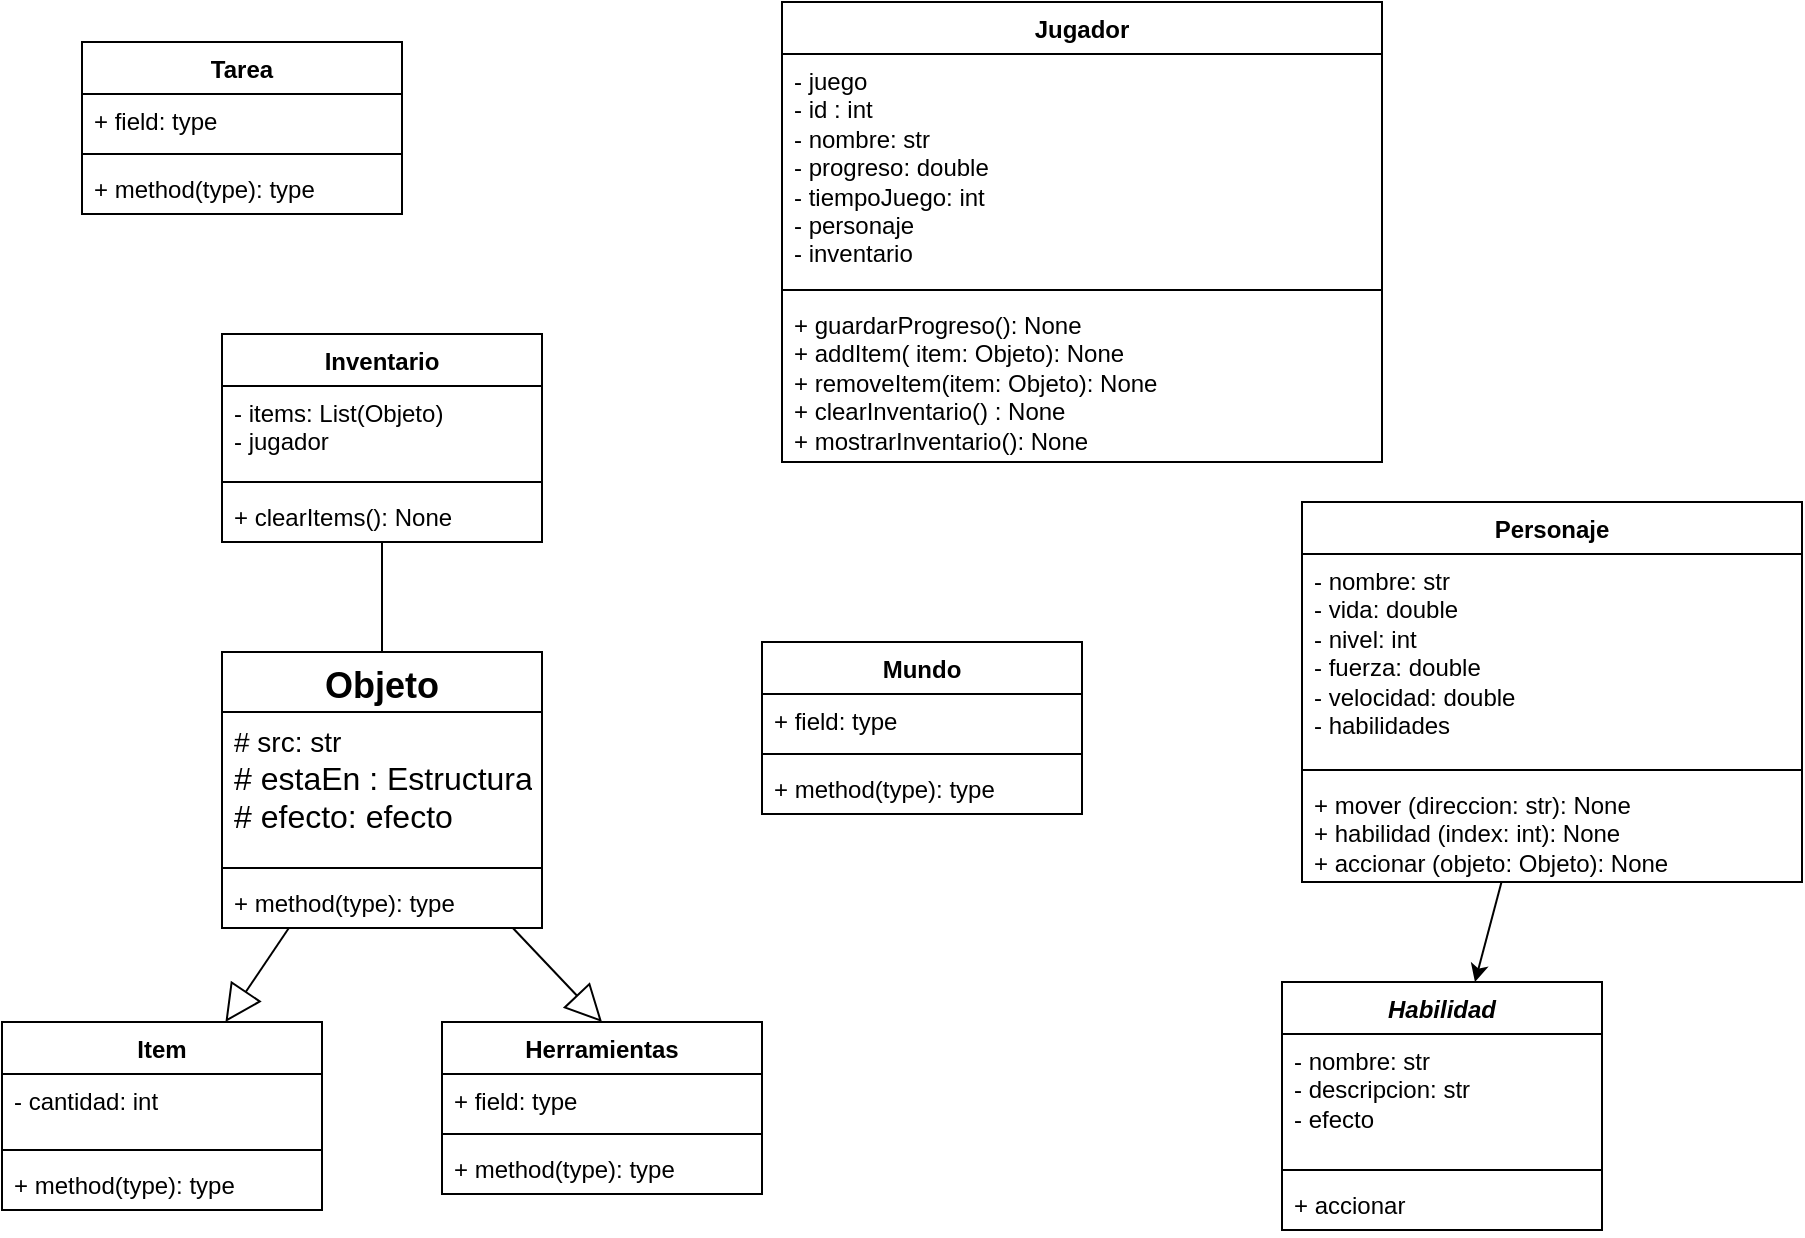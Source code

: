 <mxfile>
    <diagram id="dke46-hacF-GY7-L-80C" name="Generalidades">
        <mxGraphModel dx="474" dy="611" grid="1" gridSize="10" guides="1" tooltips="1" connect="1" arrows="1" fold="1" page="1" pageScale="1" pageWidth="1169" pageHeight="827" math="0" shadow="0">
            <root>
                <mxCell id="0"/>
                <mxCell id="1" parent="0"/>
                <mxCell id="2" value="Jugador&lt;div&gt;&lt;br&gt;&lt;/div&gt;" style="swimlane;fontStyle=1;align=center;verticalAlign=top;childLayout=stackLayout;horizontal=1;startSize=26;horizontalStack=0;resizeParent=1;resizeParentMax=0;resizeLast=0;collapsible=1;marginBottom=0;whiteSpace=wrap;html=1;" parent="1" vertex="1">
                    <mxGeometry x="400" y="20" width="300" height="230" as="geometry"/>
                </mxCell>
                <mxCell id="3" value="- juego&lt;div&gt;- id : int&lt;/div&gt;&lt;div&gt;- nombre: str&lt;/div&gt;&lt;div&gt;- progreso: double&lt;/div&gt;&lt;div&gt;- tiempoJuego: int&lt;/div&gt;&lt;div&gt;- personaje&lt;/div&gt;&lt;div&gt;- inventario&lt;/div&gt;" style="text;strokeColor=none;fillColor=none;align=left;verticalAlign=top;spacingLeft=4;spacingRight=4;overflow=hidden;rotatable=0;points=[[0,0.5],[1,0.5]];portConstraint=eastwest;whiteSpace=wrap;html=1;" parent="2" vertex="1">
                    <mxGeometry y="26" width="300" height="114" as="geometry"/>
                </mxCell>
                <mxCell id="4" value="" style="line;strokeWidth=1;fillColor=none;align=left;verticalAlign=middle;spacingTop=-1;spacingLeft=3;spacingRight=3;rotatable=0;labelPosition=right;points=[];portConstraint=eastwest;strokeColor=inherit;" parent="2" vertex="1">
                    <mxGeometry y="140" width="300" height="8" as="geometry"/>
                </mxCell>
                <mxCell id="5" value="+ guardarProgreso(): None&lt;div&gt;+ addItem( item: Objeto): None&lt;/div&gt;&lt;div&gt;+ removeItem(item: Objeto): None&lt;/div&gt;&lt;div&gt;+ clearInventario() : None&lt;/div&gt;&lt;div&gt;+ mostrarInventario(): None&lt;/div&gt;" style="text;strokeColor=none;fillColor=none;align=left;verticalAlign=top;spacingLeft=4;spacingRight=4;overflow=hidden;rotatable=0;points=[[0,0.5],[1,0.5]];portConstraint=eastwest;whiteSpace=wrap;html=1;" parent="2" vertex="1">
                    <mxGeometry y="148" width="300" height="82" as="geometry"/>
                </mxCell>
                <mxCell id="6" value="Tarea&lt;div&gt;&lt;br&gt;&lt;/div&gt;" style="swimlane;fontStyle=1;align=center;verticalAlign=top;childLayout=stackLayout;horizontal=1;startSize=26;horizontalStack=0;resizeParent=1;resizeParentMax=0;resizeLast=0;collapsible=1;marginBottom=0;whiteSpace=wrap;html=1;" parent="1" vertex="1">
                    <mxGeometry x="50" y="40" width="160" height="86" as="geometry"/>
                </mxCell>
                <mxCell id="7" value="+ field: type" style="text;strokeColor=none;fillColor=none;align=left;verticalAlign=top;spacingLeft=4;spacingRight=4;overflow=hidden;rotatable=0;points=[[0,0.5],[1,0.5]];portConstraint=eastwest;whiteSpace=wrap;html=1;" parent="6" vertex="1">
                    <mxGeometry y="26" width="160" height="26" as="geometry"/>
                </mxCell>
                <mxCell id="8" value="" style="line;strokeWidth=1;fillColor=none;align=left;verticalAlign=middle;spacingTop=-1;spacingLeft=3;spacingRight=3;rotatable=0;labelPosition=right;points=[];portConstraint=eastwest;strokeColor=inherit;" parent="6" vertex="1">
                    <mxGeometry y="52" width="160" height="8" as="geometry"/>
                </mxCell>
                <mxCell id="9" value="+ method(type): type" style="text;strokeColor=none;fillColor=none;align=left;verticalAlign=top;spacingLeft=4;spacingRight=4;overflow=hidden;rotatable=0;points=[[0,0.5],[1,0.5]];portConstraint=eastwest;whiteSpace=wrap;html=1;" parent="6" vertex="1">
                    <mxGeometry y="60" width="160" height="26" as="geometry"/>
                </mxCell>
                <mxCell id="10" value="Mundo" style="swimlane;fontStyle=1;align=center;verticalAlign=top;childLayout=stackLayout;horizontal=1;startSize=26;horizontalStack=0;resizeParent=1;resizeParentMax=0;resizeLast=0;collapsible=1;marginBottom=0;whiteSpace=wrap;html=1;" parent="1" vertex="1">
                    <mxGeometry x="390" y="340" width="160" height="86" as="geometry"/>
                </mxCell>
                <mxCell id="11" value="+ field: type" style="text;strokeColor=none;fillColor=none;align=left;verticalAlign=top;spacingLeft=4;spacingRight=4;overflow=hidden;rotatable=0;points=[[0,0.5],[1,0.5]];portConstraint=eastwest;whiteSpace=wrap;html=1;" parent="10" vertex="1">
                    <mxGeometry y="26" width="160" height="26" as="geometry"/>
                </mxCell>
                <mxCell id="12" value="" style="line;strokeWidth=1;fillColor=none;align=left;verticalAlign=middle;spacingTop=-1;spacingLeft=3;spacingRight=3;rotatable=0;labelPosition=right;points=[];portConstraint=eastwest;strokeColor=inherit;" parent="10" vertex="1">
                    <mxGeometry y="52" width="160" height="8" as="geometry"/>
                </mxCell>
                <mxCell id="13" value="+ method(type): type" style="text;strokeColor=none;fillColor=none;align=left;verticalAlign=top;spacingLeft=4;spacingRight=4;overflow=hidden;rotatable=0;points=[[0,0.5],[1,0.5]];portConstraint=eastwest;whiteSpace=wrap;html=1;" parent="10" vertex="1">
                    <mxGeometry y="60" width="160" height="26" as="geometry"/>
                </mxCell>
                <mxCell id="26" value="Herramientas" style="swimlane;fontStyle=1;align=center;verticalAlign=top;childLayout=stackLayout;horizontal=1;startSize=26;horizontalStack=0;resizeParent=1;resizeParentMax=0;resizeLast=0;collapsible=1;marginBottom=0;whiteSpace=wrap;html=1;" parent="1" vertex="1">
                    <mxGeometry x="230" y="530" width="160" height="86" as="geometry"/>
                </mxCell>
                <mxCell id="27" value="+ field: type" style="text;strokeColor=none;fillColor=none;align=left;verticalAlign=top;spacingLeft=4;spacingRight=4;overflow=hidden;rotatable=0;points=[[0,0.5],[1,0.5]];portConstraint=eastwest;whiteSpace=wrap;html=1;" parent="26" vertex="1">
                    <mxGeometry y="26" width="160" height="26" as="geometry"/>
                </mxCell>
                <mxCell id="28" value="" style="line;strokeWidth=1;fillColor=none;align=left;verticalAlign=middle;spacingTop=-1;spacingLeft=3;spacingRight=3;rotatable=0;labelPosition=right;points=[];portConstraint=eastwest;strokeColor=inherit;" parent="26" vertex="1">
                    <mxGeometry y="52" width="160" height="8" as="geometry"/>
                </mxCell>
                <mxCell id="29" value="+ method(type): type" style="text;strokeColor=none;fillColor=none;align=left;verticalAlign=top;spacingLeft=4;spacingRight=4;overflow=hidden;rotatable=0;points=[[0,0.5],[1,0.5]];portConstraint=eastwest;whiteSpace=wrap;html=1;" parent="26" vertex="1">
                    <mxGeometry y="60" width="160" height="26" as="geometry"/>
                </mxCell>
                <mxCell id="30" value="Inventario" style="swimlane;fontStyle=1;align=center;verticalAlign=top;childLayout=stackLayout;horizontal=1;startSize=26;horizontalStack=0;resizeParent=1;resizeParentMax=0;resizeLast=0;collapsible=1;marginBottom=0;whiteSpace=wrap;html=1;" parent="1" vertex="1">
                    <mxGeometry x="120" y="186" width="160" height="104" as="geometry"/>
                </mxCell>
                <mxCell id="31" value="- items: List(Objeto)&lt;div&gt;- jugador&lt;/div&gt;" style="text;strokeColor=none;fillColor=none;align=left;verticalAlign=top;spacingLeft=4;spacingRight=4;overflow=hidden;rotatable=0;points=[[0,0.5],[1,0.5]];portConstraint=eastwest;whiteSpace=wrap;html=1;" parent="30" vertex="1">
                    <mxGeometry y="26" width="160" height="44" as="geometry"/>
                </mxCell>
                <mxCell id="32" value="" style="line;strokeWidth=1;fillColor=none;align=left;verticalAlign=middle;spacingTop=-1;spacingLeft=3;spacingRight=3;rotatable=0;labelPosition=right;points=[];portConstraint=eastwest;strokeColor=inherit;" parent="30" vertex="1">
                    <mxGeometry y="70" width="160" height="8" as="geometry"/>
                </mxCell>
                <mxCell id="33" value="+ clearItems(): None" style="text;strokeColor=none;fillColor=none;align=left;verticalAlign=top;spacingLeft=4;spacingRight=4;overflow=hidden;rotatable=0;points=[[0,0.5],[1,0.5]];portConstraint=eastwest;whiteSpace=wrap;html=1;" parent="30" vertex="1">
                    <mxGeometry y="78" width="160" height="26" as="geometry"/>
                </mxCell>
                <mxCell id="laPfJDsfrc0FonSR3hTN-60" style="edgeStyle=none;html=1;" parent="1" source="38" target="laPfJDsfrc0FonSR3hTN-56" edge="1">
                    <mxGeometry relative="1" as="geometry"/>
                </mxCell>
                <mxCell id="38" value="Personaje" style="swimlane;fontStyle=1;align=center;verticalAlign=top;childLayout=stackLayout;horizontal=1;startSize=26;horizontalStack=0;resizeParent=1;resizeParentMax=0;resizeLast=0;collapsible=1;marginBottom=0;whiteSpace=wrap;html=1;" parent="1" vertex="1">
                    <mxGeometry x="660" y="270" width="250" height="190" as="geometry"/>
                </mxCell>
                <mxCell id="39" value="- nombre: str&lt;div&gt;- vida: double&lt;/div&gt;&lt;div&gt;- nivel: int&lt;/div&gt;&lt;div&gt;- fuerza: double&lt;/div&gt;&lt;div&gt;- velocidad: double&lt;/div&gt;&lt;div&gt;- habilidades&lt;/div&gt;" style="text;strokeColor=none;fillColor=none;align=left;verticalAlign=top;spacingLeft=4;spacingRight=4;overflow=hidden;rotatable=0;points=[[0,0.5],[1,0.5]];portConstraint=eastwest;whiteSpace=wrap;html=1;" parent="38" vertex="1">
                    <mxGeometry y="26" width="250" height="104" as="geometry"/>
                </mxCell>
                <mxCell id="40" value="" style="line;strokeWidth=1;fillColor=none;align=left;verticalAlign=middle;spacingTop=-1;spacingLeft=3;spacingRight=3;rotatable=0;labelPosition=right;points=[];portConstraint=eastwest;strokeColor=inherit;" parent="38" vertex="1">
                    <mxGeometry y="130" width="250" height="8" as="geometry"/>
                </mxCell>
                <mxCell id="41" value="+ mover (direccion: str): None&lt;div&gt;+ habilidad (index: int): None&lt;/div&gt;&lt;div&gt;+ accionar (objeto: Objeto): None&lt;/div&gt;" style="text;strokeColor=none;fillColor=none;align=left;verticalAlign=top;spacingLeft=4;spacingRight=4;overflow=hidden;rotatable=0;points=[[0,0.5],[1,0.5]];portConstraint=eastwest;whiteSpace=wrap;html=1;" parent="38" vertex="1">
                    <mxGeometry y="138" width="250" height="52" as="geometry"/>
                </mxCell>
                <mxCell id="42" value="&lt;div&gt;&lt;font style=&quot;font-size: 18px;&quot;&gt;Objeto&lt;/font&gt;&lt;/div&gt;" style="swimlane;fontStyle=1;align=center;verticalAlign=top;childLayout=stackLayout;horizontal=1;startSize=30;horizontalStack=0;resizeParent=1;resizeParentMax=0;resizeLast=0;collapsible=1;marginBottom=0;whiteSpace=wrap;html=1;" parent="1" vertex="1">
                    <mxGeometry x="120" y="345" width="160" height="138" as="geometry"/>
                </mxCell>
                <mxCell id="43" value="&lt;div&gt;&lt;font style=&quot;font-size: 14px;&quot;&gt;# src: str&lt;/font&gt;&lt;/div&gt;&lt;font size=&quot;3&quot; style=&quot;&quot;&gt;# estaEn : Estructura&lt;/font&gt;&lt;div&gt;&lt;font size=&quot;3&quot;&gt;# efecto: efecto&lt;/font&gt;&lt;/div&gt;&lt;div&gt;&lt;br&gt;&lt;/div&gt;" style="text;strokeColor=none;fillColor=none;align=left;verticalAlign=top;spacingLeft=4;spacingRight=4;overflow=hidden;rotatable=0;points=[[0,0.5],[1,0.5]];portConstraint=eastwest;whiteSpace=wrap;html=1;" parent="42" vertex="1">
                    <mxGeometry y="30" width="160" height="74" as="geometry"/>
                </mxCell>
                <mxCell id="44" value="" style="line;strokeWidth=1;fillColor=none;align=left;verticalAlign=middle;spacingTop=-1;spacingLeft=3;spacingRight=3;rotatable=0;labelPosition=right;points=[];portConstraint=eastwest;strokeColor=inherit;" parent="42" vertex="1">
                    <mxGeometry y="104" width="160" height="8" as="geometry"/>
                </mxCell>
                <mxCell id="45" value="+ method(type): type" style="text;strokeColor=none;fillColor=none;align=left;verticalAlign=top;spacingLeft=4;spacingRight=4;overflow=hidden;rotatable=0;points=[[0,0.5],[1,0.5]];portConstraint=eastwest;whiteSpace=wrap;html=1;" parent="42" vertex="1">
                    <mxGeometry y="112" width="160" height="26" as="geometry"/>
                </mxCell>
                <mxCell id="50" value="Item" style="swimlane;fontStyle=1;align=center;verticalAlign=top;childLayout=stackLayout;horizontal=1;startSize=26;horizontalStack=0;resizeParent=1;resizeParentMax=0;resizeLast=0;collapsible=1;marginBottom=0;whiteSpace=wrap;html=1;" parent="1" vertex="1">
                    <mxGeometry x="10" y="530" width="160" height="94" as="geometry"/>
                </mxCell>
                <mxCell id="51" value="&lt;div&gt;&lt;div&gt;- cantidad: int&lt;/div&gt;&lt;/div&gt;" style="text;strokeColor=none;fillColor=none;align=left;verticalAlign=top;spacingLeft=4;spacingRight=4;overflow=hidden;rotatable=0;points=[[0,0.5],[1,0.5]];portConstraint=eastwest;whiteSpace=wrap;html=1;" parent="50" vertex="1">
                    <mxGeometry y="26" width="160" height="34" as="geometry"/>
                </mxCell>
                <mxCell id="52" value="" style="line;strokeWidth=1;fillColor=none;align=left;verticalAlign=middle;spacingTop=-1;spacingLeft=3;spacingRight=3;rotatable=0;labelPosition=right;points=[];portConstraint=eastwest;strokeColor=inherit;" parent="50" vertex="1">
                    <mxGeometry y="60" width="160" height="8" as="geometry"/>
                </mxCell>
                <mxCell id="53" value="+ method(type): type" style="text;strokeColor=none;fillColor=none;align=left;verticalAlign=top;spacingLeft=4;spacingRight=4;overflow=hidden;rotatable=0;points=[[0,0.5],[1,0.5]];portConstraint=eastwest;whiteSpace=wrap;html=1;" parent="50" vertex="1">
                    <mxGeometry y="68" width="160" height="26" as="geometry"/>
                </mxCell>
                <mxCell id="54" value="" style="endArrow=block;endSize=16;endFill=0;html=1;fontFamily=Helvetica;fontSize=12;fontColor=default;fontStyle=1;entryX=0.5;entryY=0;entryDx=0;entryDy=0;" parent="1" source="42" target="26" edge="1">
                    <mxGeometry width="160" relative="1" as="geometry">
                        <mxPoint x="390" y="160" as="sourcePoint"/>
                        <mxPoint x="390" y="234" as="targetPoint"/>
                    </mxGeometry>
                </mxCell>
                <mxCell id="55" value="" style="endArrow=block;endSize=16;endFill=0;html=1;fontFamily=Helvetica;fontSize=12;fontColor=default;fontStyle=1;" parent="1" source="42" target="50" edge="1">
                    <mxGeometry width="160" relative="1" as="geometry">
                        <mxPoint x="250" y="224" as="sourcePoint"/>
                        <mxPoint x="317" y="183" as="targetPoint"/>
                    </mxGeometry>
                </mxCell>
                <mxCell id="56" value="" style="endArrow=none;html=1;edgeStyle=orthogonalEdgeStyle;fontFamily=Helvetica;fontSize=12;fontColor=default;fontStyle=1;" parent="1" source="42" target="30" edge="1">
                    <mxGeometry relative="1" as="geometry">
                        <mxPoint x="170" y="400" as="sourcePoint"/>
                        <mxPoint x="300" y="480" as="targetPoint"/>
                    </mxGeometry>
                </mxCell>
                <mxCell id="laPfJDsfrc0FonSR3hTN-56" value="&lt;i&gt;Habilidad&lt;/i&gt;" style="swimlane;fontStyle=1;align=center;verticalAlign=top;childLayout=stackLayout;horizontal=1;startSize=26;horizontalStack=0;resizeParent=1;resizeParentMax=0;resizeLast=0;collapsible=1;marginBottom=0;whiteSpace=wrap;html=1;" parent="1" vertex="1">
                    <mxGeometry x="650" y="510" width="160" height="124" as="geometry"/>
                </mxCell>
                <mxCell id="laPfJDsfrc0FonSR3hTN-57" value="- nombre: str&lt;div&gt;- descripcion: str&lt;/div&gt;&lt;div&gt;- efecto&lt;/div&gt;" style="text;strokeColor=none;fillColor=none;align=left;verticalAlign=top;spacingLeft=4;spacingRight=4;overflow=hidden;rotatable=0;points=[[0,0.5],[1,0.5]];portConstraint=eastwest;whiteSpace=wrap;html=1;" parent="laPfJDsfrc0FonSR3hTN-56" vertex="1">
                    <mxGeometry y="26" width="160" height="64" as="geometry"/>
                </mxCell>
                <mxCell id="laPfJDsfrc0FonSR3hTN-58" value="" style="line;strokeWidth=1;fillColor=none;align=left;verticalAlign=middle;spacingTop=-1;spacingLeft=3;spacingRight=3;rotatable=0;labelPosition=right;points=[];portConstraint=eastwest;strokeColor=inherit;" parent="laPfJDsfrc0FonSR3hTN-56" vertex="1">
                    <mxGeometry y="90" width="160" height="8" as="geometry"/>
                </mxCell>
                <mxCell id="laPfJDsfrc0FonSR3hTN-59" value="+ accionar" style="text;strokeColor=none;fillColor=none;align=left;verticalAlign=top;spacingLeft=4;spacingRight=4;overflow=hidden;rotatable=0;points=[[0,0.5],[1,0.5]];portConstraint=eastwest;whiteSpace=wrap;html=1;" parent="laPfJDsfrc0FonSR3hTN-56" vertex="1">
                    <mxGeometry y="98" width="160" height="26" as="geometry"/>
                </mxCell>
            </root>
        </mxGraphModel>
    </diagram>
    <diagram id="WBEV401IUtqRPh39Ru3u" name="Mundo">
        <mxGraphModel dx="1020" dy="611" grid="1" gridSize="10" guides="1" tooltips="1" connect="1" arrows="1" fold="1" page="1" pageScale="1" pageWidth="1169" pageHeight="827" math="0" shadow="0">
            <root>
                <mxCell id="0"/>
                <mxCell id="1" parent="0"/>
                <mxCell id="6uDS-N5lzzkAlRTKVyg5-1" value="&lt;i&gt;&lt;font style=&quot;font-size: 18px;&quot;&gt;Estructura&lt;/font&gt;&lt;/i&gt;" style="swimlane;fontStyle=1;align=center;verticalAlign=top;childLayout=stackLayout;horizontal=1;startSize=28;horizontalStack=0;resizeParent=1;resizeParentMax=0;resizeLast=0;collapsible=1;marginBottom=0;whiteSpace=wrap;html=1;" vertex="1" parent="1">
                    <mxGeometry x="430" y="40" width="240" height="204" as="geometry"/>
                </mxCell>
                <mxCell id="6uDS-N5lzzkAlRTKVyg5-2" value="&lt;font style=&quot;font-size: 14px;&quot;&gt;# src: str&lt;/font&gt;&lt;div&gt;&lt;span style=&quot;font-size: 14px;&quot;&gt;# posicion: double[2]&lt;/span&gt;&lt;/div&gt;&lt;div&gt;&lt;span style=&quot;font-size: 14px; background-color: transparent;&quot;&gt;# efecto: Efecto&lt;/span&gt;&lt;/div&gt;&lt;div&gt;&lt;span style=&quot;background-color: transparent; font-size: 14px;&quot;&gt;# ladoDerecho: Estructura&lt;/span&gt;&lt;/div&gt;&lt;div&gt;&lt;div&gt;&lt;font style=&quot;font-size: 14px;&quot;&gt;# ladoIzquierdo: Estructura&lt;/font&gt;&lt;/div&gt;&lt;div&gt;&lt;font style=&quot;font-size: 14px;&quot;&gt;# ladoArriba: Estructura&lt;/font&gt;&lt;/div&gt;&lt;div&gt;&lt;font style=&quot;font-size: 14px;&quot;&gt;# ladoAbajo: Estructura&lt;/font&gt;&lt;/div&gt;&lt;div&gt;&lt;br&gt;&lt;/div&gt;&lt;/div&gt;" style="text;strokeColor=none;fillColor=none;align=left;verticalAlign=top;spacingLeft=4;spacingRight=4;overflow=hidden;rotatable=0;points=[[0,0.5],[1,0.5]];portConstraint=eastwest;whiteSpace=wrap;html=1;" vertex="1" parent="6uDS-N5lzzkAlRTKVyg5-1">
                    <mxGeometry y="28" width="240" height="142" as="geometry"/>
                </mxCell>
                <mxCell id="6uDS-N5lzzkAlRTKVyg5-3" value="" style="line;strokeWidth=1;fillColor=none;align=left;verticalAlign=middle;spacingTop=-1;spacingLeft=3;spacingRight=3;rotatable=0;labelPosition=right;points=[];portConstraint=eastwest;strokeColor=inherit;" vertex="1" parent="6uDS-N5lzzkAlRTKVyg5-1">
                    <mxGeometry y="170" width="240" height="8" as="geometry"/>
                </mxCell>
                <mxCell id="6uDS-N5lzzkAlRTKVyg5-4" value="&lt;font style=&quot;font-size: 14px;&quot;&gt;+ method(type): type&lt;/font&gt;" style="text;strokeColor=none;fillColor=none;align=left;verticalAlign=top;spacingLeft=4;spacingRight=4;overflow=hidden;rotatable=0;points=[[0,0.5],[1,0.5]];portConstraint=eastwest;whiteSpace=wrap;html=1;" vertex="1" parent="6uDS-N5lzzkAlRTKVyg5-1">
                    <mxGeometry y="178" width="240" height="26" as="geometry"/>
                </mxCell>
                <mxCell id="6uDS-N5lzzkAlRTKVyg5-5" value="&lt;font style=&quot;font-size: 18px;&quot;&gt;Suelo&lt;/font&gt;" style="swimlane;fontStyle=1;align=center;verticalAlign=top;childLayout=stackLayout;horizontal=1;startSize=30;horizontalStack=0;resizeParent=1;resizeParentMax=0;resizeLast=0;collapsible=1;marginBottom=0;whiteSpace=wrap;html=1;" vertex="1" parent="1">
                    <mxGeometry x="810" y="10" width="240" height="138" as="geometry"/>
                </mxCell>
                <mxCell id="6uDS-N5lzzkAlRTKVyg5-6" value="&lt;span style=&quot;background-color: transparent;&quot;&gt;&lt;font style=&quot;font-size: 14px;&quot;&gt;# objetoSobreEl: Objeto&lt;/font&gt;&lt;/span&gt;&lt;div&gt;&lt;br&gt;&lt;/div&gt;" style="text;strokeColor=none;fillColor=none;align=left;verticalAlign=top;spacingLeft=4;spacingRight=4;overflow=hidden;rotatable=0;points=[[0,0.5],[1,0.5]];portConstraint=eastwest;whiteSpace=wrap;html=1;" vertex="1" parent="6uDS-N5lzzkAlRTKVyg5-5">
                    <mxGeometry y="30" width="240" height="74" as="geometry"/>
                </mxCell>
                <mxCell id="6uDS-N5lzzkAlRTKVyg5-7" value="" style="line;strokeWidth=1;fillColor=none;align=left;verticalAlign=middle;spacingTop=-1;spacingLeft=3;spacingRight=3;rotatable=0;labelPosition=right;points=[];portConstraint=eastwest;strokeColor=inherit;" vertex="1" parent="6uDS-N5lzzkAlRTKVyg5-5">
                    <mxGeometry y="104" width="240" height="8" as="geometry"/>
                </mxCell>
                <mxCell id="6uDS-N5lzzkAlRTKVyg5-8" value="&lt;font style=&quot;font-size: 14px;&quot;&gt;+ method(type): type&lt;/font&gt;" style="text;strokeColor=none;fillColor=none;align=left;verticalAlign=top;spacingLeft=4;spacingRight=4;overflow=hidden;rotatable=0;points=[[0,0.5],[1,0.5]];portConstraint=eastwest;whiteSpace=wrap;html=1;" vertex="1" parent="6uDS-N5lzzkAlRTKVyg5-5">
                    <mxGeometry y="112" width="240" height="26" as="geometry"/>
                </mxCell>
                <mxCell id="6uDS-N5lzzkAlRTKVyg5-9" value="Interactivo" style="swimlane;fontStyle=1;align=center;verticalAlign=top;childLayout=stackLayout;horizontal=1;startSize=26;horizontalStack=0;resizeParent=1;resizeParentMax=0;resizeLast=0;collapsible=1;marginBottom=0;whiteSpace=wrap;html=1;" vertex="1" parent="1">
                    <mxGeometry x="815" y="259" width="235" height="104" as="geometry"/>
                </mxCell>
                <mxCell id="6uDS-N5lzzkAlRTKVyg5-10" value="# activo: bool&lt;div&gt;# sonido: Sonido&lt;/div&gt;&lt;div&gt;&lt;br&gt;&lt;/div&gt;" style="text;strokeColor=none;fillColor=none;align=left;verticalAlign=top;spacingLeft=4;spacingRight=4;overflow=hidden;rotatable=0;points=[[0,0.5],[1,0.5]];portConstraint=eastwest;whiteSpace=wrap;html=1;" vertex="1" parent="6uDS-N5lzzkAlRTKVyg5-9">
                    <mxGeometry y="26" width="235" height="44" as="geometry"/>
                </mxCell>
                <mxCell id="6uDS-N5lzzkAlRTKVyg5-11" value="" style="line;strokeWidth=1;fillColor=none;align=left;verticalAlign=middle;spacingTop=-1;spacingLeft=3;spacingRight=3;rotatable=0;labelPosition=right;points=[];portConstraint=eastwest;strokeColor=inherit;" vertex="1" parent="6uDS-N5lzzkAlRTKVyg5-9">
                    <mxGeometry y="70" width="235" height="8" as="geometry"/>
                </mxCell>
                <mxCell id="6uDS-N5lzzkAlRTKVyg5-12" value="+ method(type): type" style="text;strokeColor=none;fillColor=none;align=left;verticalAlign=top;spacingLeft=4;spacingRight=4;overflow=hidden;rotatable=0;points=[[0,0.5],[1,0.5]];portConstraint=eastwest;whiteSpace=wrap;html=1;" vertex="1" parent="6uDS-N5lzzkAlRTKVyg5-9">
                    <mxGeometry y="78" width="235" height="26" as="geometry"/>
                </mxCell>
                <mxCell id="6uDS-N5lzzkAlRTKVyg5-13" value="&lt;font style=&quot;font-size: 18px;&quot;&gt;Muro&lt;/font&gt;" style="swimlane;fontStyle=1;align=center;verticalAlign=top;childLayout=stackLayout;horizontal=1;startSize=30;horizontalStack=0;resizeParent=1;resizeParentMax=0;resizeLast=0;collapsible=1;marginBottom=0;whiteSpace=wrap;html=1;" vertex="1" parent="1">
                    <mxGeometry x="810" y="170" width="240" height="64" as="geometry"/>
                </mxCell>
                <mxCell id="6uDS-N5lzzkAlRTKVyg5-14" value="" style="line;strokeWidth=1;fillColor=none;align=left;verticalAlign=middle;spacingTop=-1;spacingLeft=3;spacingRight=3;rotatable=0;labelPosition=right;points=[];portConstraint=eastwest;strokeColor=inherit;" vertex="1" parent="6uDS-N5lzzkAlRTKVyg5-13">
                    <mxGeometry y="30" width="240" height="8" as="geometry"/>
                </mxCell>
                <mxCell id="6uDS-N5lzzkAlRTKVyg5-15" value="+ method(type): type" style="text;strokeColor=none;fillColor=none;align=left;verticalAlign=top;spacingLeft=4;spacingRight=4;overflow=hidden;rotatable=0;points=[[0,0.5],[1,0.5]];portConstraint=eastwest;whiteSpace=wrap;html=1;" vertex="1" parent="6uDS-N5lzzkAlRTKVyg5-13">
                    <mxGeometry y="38" width="240" height="26" as="geometry"/>
                </mxCell>
                <mxCell id="6uDS-N5lzzkAlRTKVyg5-16" value="&lt;div&gt;Sonido&lt;/div&gt;" style="swimlane;fontStyle=1;align=center;verticalAlign=top;childLayout=stackLayout;horizontal=1;startSize=26;horizontalStack=0;resizeParent=1;resizeParentMax=0;resizeLast=0;collapsible=1;marginBottom=0;whiteSpace=wrap;html=1;" vertex="1" parent="1">
                    <mxGeometry x="950" y="430" width="160" height="134" as="geometry"/>
                </mxCell>
                <mxCell id="6uDS-N5lzzkAlRTKVyg5-17" value="- src: str&lt;div&gt;- duracion: int&lt;/div&gt;&lt;div&gt;&lt;br&gt;&lt;/div&gt;" style="text;strokeColor=none;fillColor=none;align=left;verticalAlign=top;spacingLeft=4;spacingRight=4;overflow=hidden;rotatable=0;points=[[0,0.5],[1,0.5]];portConstraint=eastwest;whiteSpace=wrap;html=1;" vertex="1" parent="6uDS-N5lzzkAlRTKVyg5-16">
                    <mxGeometry y="26" width="160" height="74" as="geometry"/>
                </mxCell>
                <mxCell id="6uDS-N5lzzkAlRTKVyg5-18" value="" style="line;strokeWidth=1;fillColor=none;align=left;verticalAlign=middle;spacingTop=-1;spacingLeft=3;spacingRight=3;rotatable=0;labelPosition=right;points=[];portConstraint=eastwest;strokeColor=inherit;" vertex="1" parent="6uDS-N5lzzkAlRTKVyg5-16">
                    <mxGeometry y="100" width="160" height="8" as="geometry"/>
                </mxCell>
                <mxCell id="6uDS-N5lzzkAlRTKVyg5-19" value="+ method(type): type" style="text;strokeColor=none;fillColor=none;align=left;verticalAlign=top;spacingLeft=4;spacingRight=4;overflow=hidden;rotatable=0;points=[[0,0.5],[1,0.5]];portConstraint=eastwest;whiteSpace=wrap;html=1;" vertex="1" parent="6uDS-N5lzzkAlRTKVyg5-16">
                    <mxGeometry y="108" width="160" height="26" as="geometry"/>
                </mxCell>
                <mxCell id="6uDS-N5lzzkAlRTKVyg5-20" value="&lt;div&gt;&lt;font style=&quot;font-size: 18px;&quot;&gt;Objeto&lt;/font&gt;&lt;/div&gt;" style="swimlane;fontStyle=1;align=center;verticalAlign=top;childLayout=stackLayout;horizontal=1;startSize=26;horizontalStack=0;resizeParent=1;resizeParentMax=0;resizeLast=0;collapsible=1;marginBottom=0;whiteSpace=wrap;html=1;" vertex="1" parent="1">
                    <mxGeometry x="100" y="40" width="160" height="134" as="geometry"/>
                </mxCell>
                <mxCell id="6uDS-N5lzzkAlRTKVyg5-21" value="&lt;div&gt;&lt;font style=&quot;font-size: 14px;&quot;&gt;# src: str&lt;/font&gt;&lt;/div&gt;&lt;font size=&quot;3&quot; style=&quot;&quot;&gt;# estaEn : Estructura&lt;/font&gt;&lt;div&gt;&lt;font size=&quot;3&quot;&gt;# efecto: efecto&lt;/font&gt;&lt;/div&gt;&lt;div&gt;&lt;br&gt;&lt;/div&gt;" style="text;strokeColor=none;fillColor=none;align=left;verticalAlign=top;spacingLeft=4;spacingRight=4;overflow=hidden;rotatable=0;points=[[0,0.5],[1,0.5]];portConstraint=eastwest;whiteSpace=wrap;html=1;" vertex="1" parent="6uDS-N5lzzkAlRTKVyg5-20">
                    <mxGeometry y="26" width="160" height="74" as="geometry"/>
                </mxCell>
                <mxCell id="6uDS-N5lzzkAlRTKVyg5-22" value="" style="line;strokeWidth=1;fillColor=none;align=left;verticalAlign=middle;spacingTop=-1;spacingLeft=3;spacingRight=3;rotatable=0;labelPosition=right;points=[];portConstraint=eastwest;strokeColor=inherit;" vertex="1" parent="6uDS-N5lzzkAlRTKVyg5-20">
                    <mxGeometry y="100" width="160" height="8" as="geometry"/>
                </mxCell>
                <mxCell id="6uDS-N5lzzkAlRTKVyg5-23" value="+ method(type): type" style="text;strokeColor=none;fillColor=none;align=left;verticalAlign=top;spacingLeft=4;spacingRight=4;overflow=hidden;rotatable=0;points=[[0,0.5],[1,0.5]];portConstraint=eastwest;whiteSpace=wrap;html=1;" vertex="1" parent="6uDS-N5lzzkAlRTKVyg5-20">
                    <mxGeometry y="108" width="160" height="26" as="geometry"/>
                </mxCell>
                <mxCell id="6uDS-N5lzzkAlRTKVyg5-24" value="Obstaculo" style="swimlane;fontStyle=1;align=center;verticalAlign=top;childLayout=stackLayout;horizontal=1;startSize=26;horizontalStack=0;resizeParent=1;resizeParentMax=0;resizeLast=0;collapsible=1;marginBottom=0;whiteSpace=wrap;html=1;" vertex="1" parent="1">
                    <mxGeometry x="210" y="244" width="160" height="60" as="geometry"/>
                </mxCell>
                <mxCell id="6uDS-N5lzzkAlRTKVyg5-25" value="" style="line;strokeWidth=1;fillColor=none;align=left;verticalAlign=middle;spacingTop=-1;spacingLeft=3;spacingRight=3;rotatable=0;labelPosition=right;points=[];portConstraint=eastwest;strokeColor=inherit;" vertex="1" parent="6uDS-N5lzzkAlRTKVyg5-24">
                    <mxGeometry y="26" width="160" height="8" as="geometry"/>
                </mxCell>
                <mxCell id="6uDS-N5lzzkAlRTKVyg5-26" value="+ method(type): type" style="text;strokeColor=none;fillColor=none;align=left;verticalAlign=top;spacingLeft=4;spacingRight=4;overflow=hidden;rotatable=0;points=[[0,0.5],[1,0.5]];portConstraint=eastwest;whiteSpace=wrap;html=1;" vertex="1" parent="6uDS-N5lzzkAlRTKVyg5-24">
                    <mxGeometry y="34" width="160" height="26" as="geometry"/>
                </mxCell>
                <mxCell id="6uDS-N5lzzkAlRTKVyg5-27" value="Almacenamiento" style="swimlane;fontStyle=1;align=center;verticalAlign=top;childLayout=stackLayout;horizontal=1;startSize=26;horizontalStack=0;resizeParent=1;resizeParentMax=0;resizeLast=0;collapsible=1;marginBottom=0;whiteSpace=wrap;html=1;" vertex="1" parent="1">
                    <mxGeometry x="100" y="490" width="160" height="86" as="geometry"/>
                </mxCell>
                <mxCell id="6uDS-N5lzzkAlRTKVyg5-28" value="- inventario: list[Item]&lt;div&gt;&lt;br&gt;&lt;/div&gt;" style="text;strokeColor=none;fillColor=none;align=left;verticalAlign=top;spacingLeft=4;spacingRight=4;overflow=hidden;rotatable=0;points=[[0,0.5],[1,0.5]];portConstraint=eastwest;whiteSpace=wrap;html=1;" vertex="1" parent="6uDS-N5lzzkAlRTKVyg5-27">
                    <mxGeometry y="26" width="160" height="26" as="geometry"/>
                </mxCell>
                <mxCell id="6uDS-N5lzzkAlRTKVyg5-29" value="" style="line;strokeWidth=1;fillColor=none;align=left;verticalAlign=middle;spacingTop=-1;spacingLeft=3;spacingRight=3;rotatable=0;labelPosition=right;points=[];portConstraint=eastwest;strokeColor=inherit;" vertex="1" parent="6uDS-N5lzzkAlRTKVyg5-27">
                    <mxGeometry y="52" width="160" height="8" as="geometry"/>
                </mxCell>
                <mxCell id="6uDS-N5lzzkAlRTKVyg5-30" value="+ method(type): type" style="text;strokeColor=none;fillColor=none;align=left;verticalAlign=top;spacingLeft=4;spacingRight=4;overflow=hidden;rotatable=0;points=[[0,0.5],[1,0.5]];portConstraint=eastwest;whiteSpace=wrap;html=1;" vertex="1" parent="6uDS-N5lzzkAlRTKVyg5-27">
                    <mxGeometry y="60" width="160" height="26" as="geometry"/>
                </mxCell>
                <mxCell id="6uDS-N5lzzkAlRTKVyg5-31" value="Item" style="swimlane;fontStyle=1;align=center;verticalAlign=top;childLayout=stackLayout;horizontal=1;startSize=26;horizontalStack=0;resizeParent=1;resizeParentMax=0;resizeLast=0;collapsible=1;marginBottom=0;whiteSpace=wrap;html=1;" vertex="1" parent="1">
                    <mxGeometry x="10" y="244" width="160" height="94" as="geometry"/>
                </mxCell>
                <mxCell id="6uDS-N5lzzkAlRTKVyg5-32" value="&lt;div&gt;&lt;div&gt;- cantidad: int&lt;/div&gt;&lt;/div&gt;" style="text;strokeColor=none;fillColor=none;align=left;verticalAlign=top;spacingLeft=4;spacingRight=4;overflow=hidden;rotatable=0;points=[[0,0.5],[1,0.5]];portConstraint=eastwest;whiteSpace=wrap;html=1;" vertex="1" parent="6uDS-N5lzzkAlRTKVyg5-31">
                    <mxGeometry y="26" width="160" height="34" as="geometry"/>
                </mxCell>
                <mxCell id="6uDS-N5lzzkAlRTKVyg5-33" value="" style="line;strokeWidth=1;fillColor=none;align=left;verticalAlign=middle;spacingTop=-1;spacingLeft=3;spacingRight=3;rotatable=0;labelPosition=right;points=[];portConstraint=eastwest;strokeColor=inherit;" vertex="1" parent="6uDS-N5lzzkAlRTKVyg5-31">
                    <mxGeometry y="60" width="160" height="8" as="geometry"/>
                </mxCell>
                <mxCell id="6uDS-N5lzzkAlRTKVyg5-34" value="+ method(type): type" style="text;strokeColor=none;fillColor=none;align=left;verticalAlign=top;spacingLeft=4;spacingRight=4;overflow=hidden;rotatable=0;points=[[0,0.5],[1,0.5]];portConstraint=eastwest;whiteSpace=wrap;html=1;" vertex="1" parent="6uDS-N5lzzkAlRTKVyg5-31">
                    <mxGeometry y="68" width="160" height="26" as="geometry"/>
                </mxCell>
                <mxCell id="6uDS-N5lzzkAlRTKVyg5-35" value="Efecto" style="swimlane;fontStyle=1;align=center;verticalAlign=top;childLayout=stackLayout;horizontal=1;startSize=26;horizontalStack=0;resizeParent=1;resizeParentMax=0;resizeLast=0;collapsible=1;marginBottom=0;whiteSpace=wrap;html=1;strokeColor=default;fontFamily=Helvetica;fontSize=12;fontColor=default;fillColor=default;" vertex="1" parent="1">
                    <mxGeometry x="425" y="371" width="160" height="86" as="geometry"/>
                </mxCell>
                <mxCell id="6uDS-N5lzzkAlRTKVyg5-36" value="# nombre" style="text;strokeColor=none;fillColor=none;align=left;verticalAlign=top;spacingLeft=4;spacingRight=4;overflow=hidden;rotatable=0;points=[[0,0.5],[1,0.5]];portConstraint=eastwest;whiteSpace=wrap;html=1;fontFamily=Helvetica;fontSize=12;fontColor=default;fontStyle=1;" vertex="1" parent="6uDS-N5lzzkAlRTKVyg5-35">
                    <mxGeometry y="26" width="160" height="26" as="geometry"/>
                </mxCell>
                <mxCell id="6uDS-N5lzzkAlRTKVyg5-37" value="" style="line;strokeWidth=1;fillColor=none;align=left;verticalAlign=middle;spacingTop=-1;spacingLeft=3;spacingRight=3;rotatable=0;labelPosition=right;points=[];portConstraint=eastwest;strokeColor=inherit;fontFamily=Helvetica;fontSize=12;fontColor=default;fontStyle=1;" vertex="1" parent="6uDS-N5lzzkAlRTKVyg5-35">
                    <mxGeometry y="52" width="160" height="8" as="geometry"/>
                </mxCell>
                <mxCell id="6uDS-N5lzzkAlRTKVyg5-38" value="+ method(type): type" style="text;strokeColor=none;fillColor=none;align=left;verticalAlign=top;spacingLeft=4;spacingRight=4;overflow=hidden;rotatable=0;points=[[0,0.5],[1,0.5]];portConstraint=eastwest;whiteSpace=wrap;html=1;fontFamily=Helvetica;fontSize=12;fontColor=default;fontStyle=1;" vertex="1" parent="6uDS-N5lzzkAlRTKVyg5-35">
                    <mxGeometry y="60" width="160" height="26" as="geometry"/>
                </mxCell>
                <mxCell id="6uDS-N5lzzkAlRTKVyg5-39" value="Habilidad" style="swimlane;fontStyle=1;align=center;verticalAlign=top;childLayout=stackLayout;horizontal=1;startSize=26;horizontalStack=0;resizeParent=1;resizeParentMax=0;resizeLast=0;collapsible=1;marginBottom=0;whiteSpace=wrap;html=1;strokeColor=default;fontFamily=Helvetica;fontSize=12;fontColor=default;fillColor=default;" vertex="1" parent="1">
                    <mxGeometry x="340" y="520" width="160" height="114" as="geometry"/>
                </mxCell>
                <mxCell id="6uDS-N5lzzkAlRTKVyg5-40" value="&lt;div&gt;&lt;span style=&quot;background-color: transparent;&quot;&gt;- velocidad: double&lt;/span&gt;&lt;/div&gt;&lt;div&gt;- fuerza: double&lt;/div&gt;" style="text;strokeColor=none;fillColor=none;align=left;verticalAlign=top;spacingLeft=4;spacingRight=4;overflow=hidden;rotatable=0;points=[[0,0.5],[1,0.5]];portConstraint=eastwest;whiteSpace=wrap;html=1;fontFamily=Helvetica;fontSize=12;fontColor=default;fontStyle=1;" vertex="1" parent="6uDS-N5lzzkAlRTKVyg5-39">
                    <mxGeometry y="26" width="160" height="54" as="geometry"/>
                </mxCell>
                <mxCell id="6uDS-N5lzzkAlRTKVyg5-41" value="" style="line;strokeWidth=1;fillColor=none;align=left;verticalAlign=middle;spacingTop=-1;spacingLeft=3;spacingRight=3;rotatable=0;labelPosition=right;points=[];portConstraint=eastwest;strokeColor=inherit;fontFamily=Helvetica;fontSize=12;fontColor=default;fontStyle=1;" vertex="1" parent="6uDS-N5lzzkAlRTKVyg5-39">
                    <mxGeometry y="80" width="160" height="8" as="geometry"/>
                </mxCell>
                <mxCell id="6uDS-N5lzzkAlRTKVyg5-42" value="+ method(type): type" style="text;strokeColor=none;fillColor=none;align=left;verticalAlign=top;spacingLeft=4;spacingRight=4;overflow=hidden;rotatable=0;points=[[0,0.5],[1,0.5]];portConstraint=eastwest;whiteSpace=wrap;html=1;fontFamily=Helvetica;fontSize=12;fontColor=default;fontStyle=1;" vertex="1" parent="6uDS-N5lzzkAlRTKVyg5-39">
                    <mxGeometry y="88" width="160" height="26" as="geometry"/>
                </mxCell>
                <mxCell id="6uDS-N5lzzkAlRTKVyg5-43" value="Dañino" style="swimlane;fontStyle=1;align=center;verticalAlign=top;childLayout=stackLayout;horizontal=1;startSize=26;horizontalStack=0;resizeParent=1;resizeParentMax=0;resizeLast=0;collapsible=1;marginBottom=0;whiteSpace=wrap;html=1;strokeColor=default;fontFamily=Helvetica;fontSize=12;fontColor=default;fillColor=default;" vertex="1" parent="1">
                    <mxGeometry x="560" y="520" width="160" height="86" as="geometry"/>
                </mxCell>
                <mxCell id="6uDS-N5lzzkAlRTKVyg5-44" value="- daño" style="text;strokeColor=none;fillColor=none;align=left;verticalAlign=top;spacingLeft=4;spacingRight=4;overflow=hidden;rotatable=0;points=[[0,0.5],[1,0.5]];portConstraint=eastwest;whiteSpace=wrap;html=1;fontFamily=Helvetica;fontSize=12;fontColor=default;fontStyle=1;" vertex="1" parent="6uDS-N5lzzkAlRTKVyg5-43">
                    <mxGeometry y="26" width="160" height="26" as="geometry"/>
                </mxCell>
                <mxCell id="6uDS-N5lzzkAlRTKVyg5-45" value="" style="line;strokeWidth=1;fillColor=none;align=left;verticalAlign=middle;spacingTop=-1;spacingLeft=3;spacingRight=3;rotatable=0;labelPosition=right;points=[];portConstraint=eastwest;strokeColor=inherit;fontFamily=Helvetica;fontSize=12;fontColor=default;fontStyle=1;" vertex="1" parent="6uDS-N5lzzkAlRTKVyg5-43">
                    <mxGeometry y="52" width="160" height="8" as="geometry"/>
                </mxCell>
                <mxCell id="6uDS-N5lzzkAlRTKVyg5-46" value="+ method(type): type" style="text;strokeColor=none;fillColor=none;align=left;verticalAlign=top;spacingLeft=4;spacingRight=4;overflow=hidden;rotatable=0;points=[[0,0.5],[1,0.5]];portConstraint=eastwest;whiteSpace=wrap;html=1;fontFamily=Helvetica;fontSize=12;fontColor=default;fontStyle=1;" vertex="1" parent="6uDS-N5lzzkAlRTKVyg5-43">
                    <mxGeometry y="60" width="160" height="26" as="geometry"/>
                </mxCell>
                <mxCell id="6uDS-N5lzzkAlRTKVyg5-47" value="" style="endArrow=block;endSize=16;endFill=0;html=1;fontFamily=Helvetica;fontSize=12;fontColor=default;fontStyle=1;exitX=1;exitY=0.5;exitDx=0;exitDy=0;" edge="1" parent="1" source="6uDS-N5lzzkAlRTKVyg5-2" target="6uDS-N5lzzkAlRTKVyg5-5">
                    <mxGeometry width="160" relative="1" as="geometry">
                        <mxPoint x="720" y="170" as="sourcePoint"/>
                        <mxPoint x="880" y="170" as="targetPoint"/>
                    </mxGeometry>
                </mxCell>
                <mxCell id="6uDS-N5lzzkAlRTKVyg5-48" value="" style="endArrow=block;endSize=16;endFill=0;html=1;fontFamily=Helvetica;fontSize=12;fontColor=default;fontStyle=1;exitX=1;exitY=0.5;exitDx=0;exitDy=0;entryX=0;entryY=0.25;entryDx=0;entryDy=0;" edge="1" parent="1" source="6uDS-N5lzzkAlRTKVyg5-2" target="6uDS-N5lzzkAlRTKVyg5-13">
                    <mxGeometry width="160" relative="1" as="geometry">
                        <mxPoint x="700" y="199" as="sourcePoint"/>
                        <mxPoint x="767" y="158" as="targetPoint"/>
                    </mxGeometry>
                </mxCell>
                <mxCell id="6uDS-N5lzzkAlRTKVyg5-49" value="" style="endArrow=block;endSize=16;endFill=0;html=1;fontFamily=Helvetica;fontSize=12;fontColor=default;fontStyle=1;exitX=1;exitY=0.5;exitDx=0;exitDy=0;entryX=0.003;entryY=0.133;entryDx=0;entryDy=0;entryPerimeter=0;" edge="1" parent="1" source="6uDS-N5lzzkAlRTKVyg5-2" target="6uDS-N5lzzkAlRTKVyg5-9">
                    <mxGeometry width="160" relative="1" as="geometry">
                        <mxPoint x="710" y="209" as="sourcePoint"/>
                        <mxPoint x="777" y="168" as="targetPoint"/>
                    </mxGeometry>
                </mxCell>
                <mxCell id="6uDS-N5lzzkAlRTKVyg5-50" value="" style="endArrow=block;endSize=16;endFill=0;html=1;fontFamily=Helvetica;fontSize=12;fontColor=default;fontStyle=1;entryX=0.5;entryY=0;entryDx=0;entryDy=0;" edge="1" parent="1" source="6uDS-N5lzzkAlRTKVyg5-35" target="6uDS-N5lzzkAlRTKVyg5-43">
                    <mxGeometry width="160" relative="1" as="geometry">
                        <mxPoint x="653" y="430" as="sourcePoint"/>
                        <mxPoint x="720" y="389" as="targetPoint"/>
                    </mxGeometry>
                </mxCell>
                <mxCell id="6uDS-N5lzzkAlRTKVyg5-51" value="" style="endArrow=block;endSize=16;endFill=0;html=1;fontFamily=Helvetica;fontSize=12;fontColor=default;fontStyle=1;entryX=0.5;entryY=0;entryDx=0;entryDy=0;" edge="1" parent="1" source="6uDS-N5lzzkAlRTKVyg5-35" target="6uDS-N5lzzkAlRTKVyg5-39">
                    <mxGeometry width="160" relative="1" as="geometry">
                        <mxPoint x="370" y="440" as="sourcePoint"/>
                        <mxPoint x="437" y="399" as="targetPoint"/>
                    </mxGeometry>
                </mxCell>
                <mxCell id="6uDS-N5lzzkAlRTKVyg5-52" value="" style="endArrow=block;endSize=16;endFill=0;html=1;fontFamily=Helvetica;fontSize=12;fontColor=default;fontStyle=1;" edge="1" parent="1" source="6uDS-N5lzzkAlRTKVyg5-20" target="6uDS-N5lzzkAlRTKVyg5-24">
                    <mxGeometry width="160" relative="1" as="geometry">
                        <mxPoint x="270" y="170" as="sourcePoint"/>
                        <mxPoint x="337" y="129" as="targetPoint"/>
                    </mxGeometry>
                </mxCell>
                <mxCell id="6uDS-N5lzzkAlRTKVyg5-53" value="" style="endArrow=block;endSize=16;endFill=0;html=1;fontFamily=Helvetica;fontSize=12;fontColor=default;fontStyle=1;" edge="1" parent="1" source="6uDS-N5lzzkAlRTKVyg5-20" target="6uDS-N5lzzkAlRTKVyg5-31">
                    <mxGeometry width="160" relative="1" as="geometry">
                        <mxPoint x="130" y="234" as="sourcePoint"/>
                        <mxPoint x="197" y="193" as="targetPoint"/>
                    </mxGeometry>
                </mxCell>
                <mxCell id="6uDS-N5lzzkAlRTKVyg5-54" value="" style="endArrow=open;endFill=1;endSize=12;html=1;fontFamily=Helvetica;fontSize=12;fontColor=default;fontStyle=1;" edge="1" parent="1" source="6uDS-N5lzzkAlRTKVyg5-9" target="6uDS-N5lzzkAlRTKVyg5-16">
                    <mxGeometry width="160" relative="1" as="geometry">
                        <mxPoint x="210" y="420" as="sourcePoint"/>
                        <mxPoint x="370" y="420" as="targetPoint"/>
                    </mxGeometry>
                </mxCell>
                <mxCell id="6uDS-N5lzzkAlRTKVyg5-55" value="" style="endArrow=none;html=1;edgeStyle=orthogonalEdgeStyle;fontFamily=Helvetica;fontSize=12;fontColor=default;fontStyle=1;" edge="1" parent="1" source="6uDS-N5lzzkAlRTKVyg5-31" target="6uDS-N5lzzkAlRTKVyg5-27">
                    <mxGeometry relative="1" as="geometry">
                        <mxPoint x="50" y="410" as="sourcePoint"/>
                        <mxPoint x="210" y="410" as="targetPoint"/>
                    </mxGeometry>
                </mxCell>
                <mxCell id="6uDS-N5lzzkAlRTKVyg5-56" value="" style="endArrow=open;endFill=1;endSize=12;html=1;fontFamily=Helvetica;fontSize=12;fontColor=default;fontStyle=1;edgeStyle=elbowEdgeStyle;" edge="1" parent="1" source="6uDS-N5lzzkAlRTKVyg5-20" target="6uDS-N5lzzkAlRTKVyg5-35">
                    <mxGeometry width="160" relative="1" as="geometry">
                        <mxPoint x="320" y="103" as="sourcePoint"/>
                        <mxPoint x="430" y="340" as="targetPoint"/>
                        <Array as="points">
                            <mxPoint x="390" y="200"/>
                        </Array>
                    </mxGeometry>
                </mxCell>
                <mxCell id="6uDS-N5lzzkAlRTKVyg5-57" value="" style="endArrow=open;endFill=1;endSize=12;html=1;fontFamily=Helvetica;fontSize=12;fontColor=default;fontStyle=1;edgeStyle=elbowEdgeStyle;" edge="1" parent="1" source="6uDS-N5lzzkAlRTKVyg5-1" target="6uDS-N5lzzkAlRTKVyg5-35">
                    <mxGeometry width="160" relative="1" as="geometry">
                        <mxPoint x="350" y="268" as="sourcePoint"/>
                        <mxPoint x="515" y="575" as="targetPoint"/>
                        <Array as="points">
                            <mxPoint x="480" y="361"/>
                        </Array>
                    </mxGeometry>
                </mxCell>
                <mxCell id="6uDS-N5lzzkAlRTKVyg5-58" value="" style="endArrow=none;html=1;edgeStyle=elbowEdgeStyle;fontFamily=Helvetica;fontSize=12;fontColor=default;fontStyle=1;elbow=vertical;" edge="1" parent="1" source="6uDS-N5lzzkAlRTKVyg5-20" target="6uDS-N5lzzkAlRTKVyg5-5">
                    <mxGeometry relative="1" as="geometry">
                        <mxPoint x="250" y="117" as="sourcePoint"/>
                        <mxPoint x="800" y="20" as="targetPoint"/>
                        <Array as="points">
                            <mxPoint x="290" y="20"/>
                        </Array>
                    </mxGeometry>
                </mxCell>
            </root>
        </mxGraphModel>
    </diagram>
    <diagram id="au-ToFMb1nViLFL7HuII" name="Personajes">
        <mxGraphModel dx="1020" dy="611" grid="1" gridSize="10" guides="1" tooltips="1" connect="1" arrows="1" fold="1" page="1" pageScale="1" pageWidth="1169" pageHeight="827" math="0" shadow="0">
            <root>
                <mxCell id="0"/>
                <mxCell id="1" parent="0"/>
            </root>
        </mxGraphModel>
    </diagram>
</mxfile>